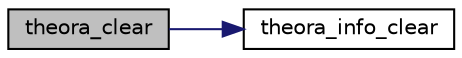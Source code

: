digraph "theora_clear"
{
  edge [fontname="Helvetica",fontsize="10",labelfontname="Helvetica",labelfontsize="10"];
  node [fontname="Helvetica",fontsize="10",shape=record];
  rankdir="LR";
  Node1 [label="theora_clear",height=0.2,width=0.4,color="black", fillcolor="grey75", style="filled", fontcolor="black"];
  Node1 -> Node2 [color="midnightblue",fontsize="10",style="solid",fontname="Helvetica"];
  Node2 [label="theora_info_clear",height=0.2,width=0.4,color="black", fillcolor="white", style="filled",URL="$group__oldfuncs.html#gaba7022d58edbc4825cacad03f68b3e0d"];
}

